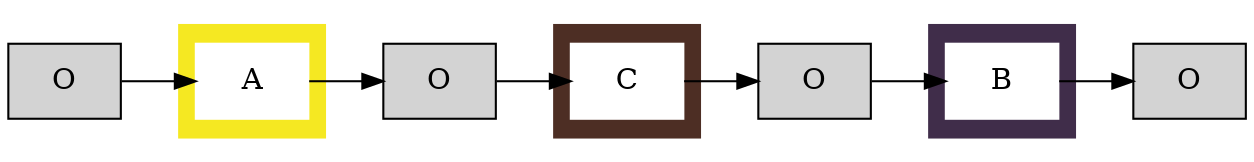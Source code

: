 digraph G {
node[shape=record];
rankdir="LR"n0[label = "O",style=filled]
n1[label = "O",style=filled];
n2[label = "O",style=filled];
n3[label = "O",style=filled];

        subgraph cluster_0 {
                style=filled;
                color="#f5e822";
                node [style=filled,color=white];
                A;
        }

        subgraph cluster_1 {
                style=filled;
                color="#4d2e24";
                node [style=filled,color=white];
                C;
        }

        subgraph cluster_2 {
                style=filled;
                color="#402d4a";
                node [style=filled,color=white];
                B;
        }
n0 -> A;
A -> n1;
n1 -> C;
C -> n2;
n2 -> B;
B -> n3;

}
